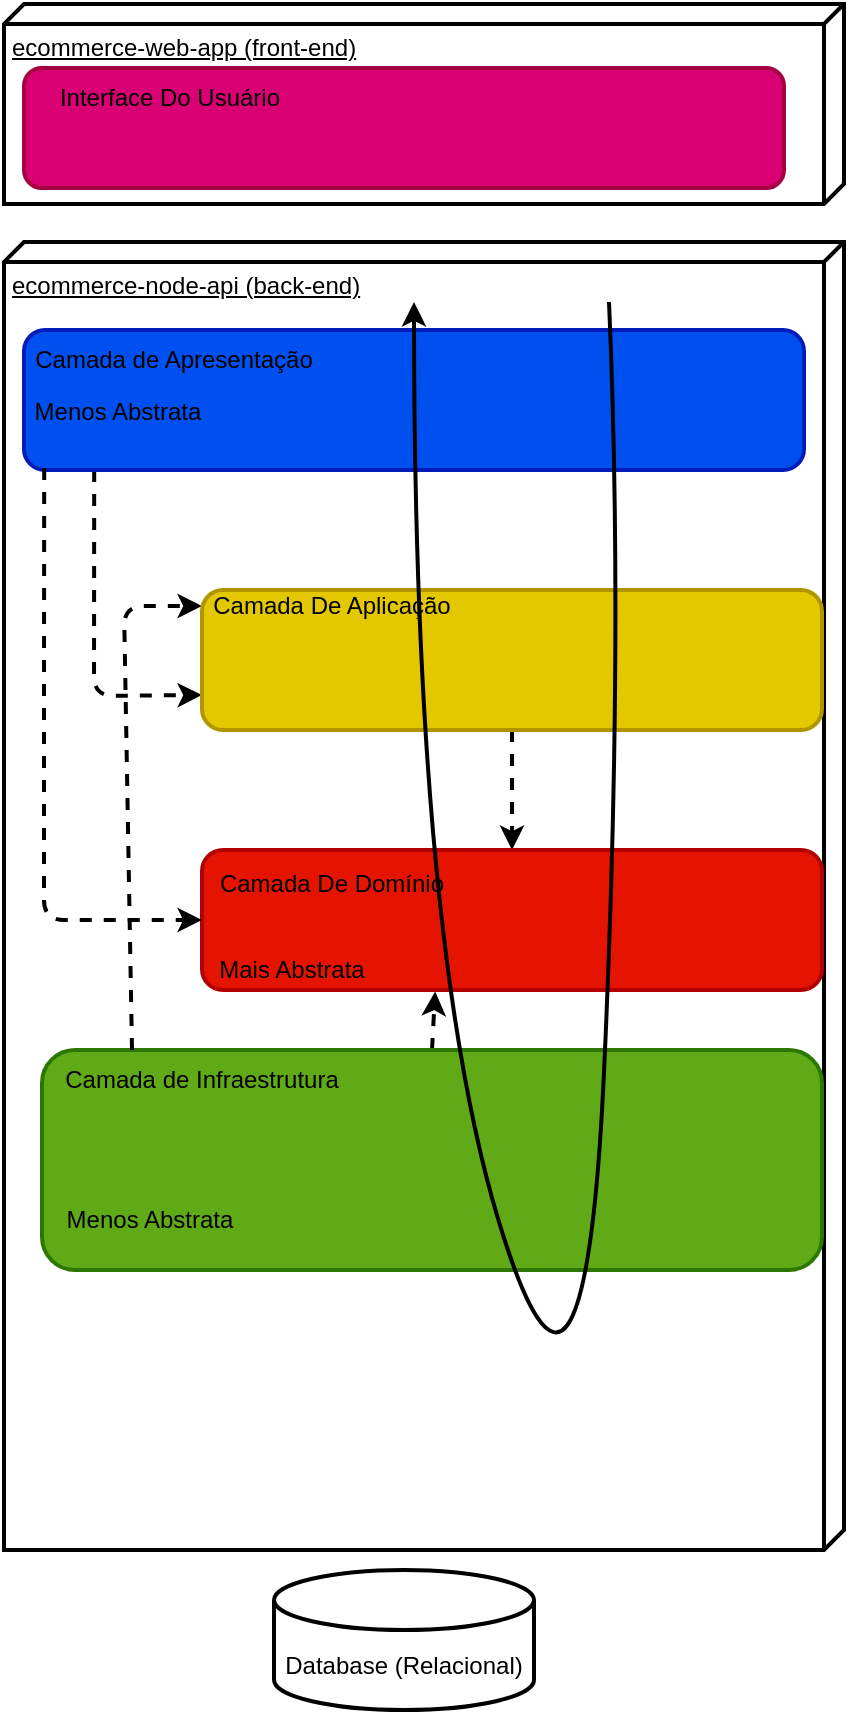 <mxfile>
    <diagram id="ddDUZ0oviB58H6_pVTwg" name="Arquitetura em camadas">
        <mxGraphModel dx="1132" dy="708" grid="1" gridSize="10" guides="1" tooltips="1" connect="1" arrows="1" fold="1" page="1" pageScale="1" pageWidth="850" pageHeight="1100" math="0" shadow="0">
            <root>
                <mxCell id="0"/>
                <mxCell id="1" parent="0"/>
                <mxCell id="2" value="ecommerce-node-api (back-end)" style="verticalAlign=top;align=left;spacingTop=8;spacingLeft=2;spacingRight=12;shape=cube;size=10;direction=south;fontStyle=4;html=1;strokeWidth=2;" parent="1" vertex="1">
                    <mxGeometry x="100" y="176" width="420" height="654" as="geometry"/>
                </mxCell>
                <mxCell id="4" value="ecommerce-web-app (front-end)" style="verticalAlign=top;align=left;spacingTop=8;spacingLeft=2;spacingRight=12;shape=cube;size=10;direction=south;fontStyle=4;html=1;strokeWidth=2;" parent="1" vertex="1">
                    <mxGeometry x="100" y="57" width="420" height="100" as="geometry"/>
                </mxCell>
                <mxCell id="5" value="Database (Relacional)" style="shape=cylinder3;whiteSpace=wrap;html=1;boundedLbl=1;backgroundOutline=1;size=15;strokeWidth=2;" parent="1" vertex="1">
                    <mxGeometry x="235" y="840" width="130" height="70" as="geometry"/>
                </mxCell>
                <mxCell id="43" style="edgeStyle=none;html=1;exitX=0.09;exitY=1;exitDx=0;exitDy=0;exitPerimeter=0;entryX=0;entryY=0.75;entryDx=0;entryDy=0;dashed=1;strokeWidth=2;" parent="1" source="8" target="32" edge="1">
                    <mxGeometry relative="1" as="geometry">
                        <Array as="points">
                            <mxPoint x="145" y="403"/>
                        </Array>
                    </mxGeometry>
                </mxCell>
                <mxCell id="8" value="" style="rounded=1;whiteSpace=wrap;html=1;strokeWidth=2;fillColor=#0050ef;fontColor=#ffffff;strokeColor=#001DBC;points=[[0,0,0,0,0],[0,0.26,0,0,0],[0,0.5,0,0,0],[0,0.74,0,0,0],[0.01,0.96,0,0,0],[0.08,1,0,0,0],[0.09,0,0,0,0],[0.25,0,0,0,0],[0.5,0,0,0,0],[0.75,0,0,0,0],[0.75,1,0,0,0],[1,0,0,0,0],[1,0.26,0,0,0],[1,0.5,0,0,0],[1,0.76,0,0,0],[1,1,0,0,0]];" parent="1" vertex="1">
                    <mxGeometry x="110" y="220" width="390" height="70" as="geometry"/>
                </mxCell>
                <mxCell id="46" style="edgeStyle=none;html=1;exitX=0.5;exitY=0;exitDx=0;exitDy=0;exitPerimeter=0;entryX=0.376;entryY=1.01;entryDx=0;entryDy=0;entryPerimeter=0;dashed=1;strokeWidth=2;" parent="1" source="9" target="35" edge="1">
                    <mxGeometry relative="1" as="geometry"/>
                </mxCell>
                <mxCell id="9" value="" style="rounded=1;whiteSpace=wrap;html=1;strokeWidth=2;fillColor=#60a917;fontColor=#ffffff;strokeColor=#2D7600;points=[[0,0,0,0,0],[0,0.25,0,0,0],[0,0.5,0,0,0],[0,0.75,0,0,0],[0,1,0,0,0],[0.04,0,0,0,-3],[0.25,1,0,0,0],[0.5,0,0,0,0],[0.5,1,0,0,0],[0.75,0,0,0,0],[0.75,1,0,0,0],[1,0,0,0,0],[1,0.25,0,0,0],[1,0.5,0,0,0],[1,0.75,0,0,0],[1,1,0,0,0]];" parent="1" vertex="1">
                    <mxGeometry x="119" y="580" width="390" height="110" as="geometry"/>
                </mxCell>
                <mxCell id="10" value="" style="rounded=1;whiteSpace=wrap;html=1;strokeWidth=2;fillColor=#d80073;fontColor=#ffffff;strokeColor=#A50040;" parent="1" vertex="1">
                    <mxGeometry x="110" y="89" width="380" height="60" as="geometry"/>
                </mxCell>
                <mxCell id="14" value="Interface Do Usuário" style="text;html=1;strokeColor=none;fillColor=none;align=center;verticalAlign=middle;whiteSpace=wrap;rounded=0;strokeWidth=2;" parent="1" vertex="1">
                    <mxGeometry x="108" y="89" width="150" height="30" as="geometry"/>
                </mxCell>
                <mxCell id="15" value="Camada de Apresentação" style="text;html=1;strokeColor=none;fillColor=none;align=center;verticalAlign=middle;whiteSpace=wrap;rounded=0;strokeWidth=2;" parent="1" vertex="1">
                    <mxGeometry x="110" y="220" width="150" height="30" as="geometry"/>
                </mxCell>
                <mxCell id="45" style="edgeStyle=none;html=1;exitX=0.25;exitY=0;exitDx=0;exitDy=0;entryX=0;entryY=0.5;entryDx=0;entryDy=0;dashed=1;strokeWidth=2;" parent="1" source="18" target="33" edge="1">
                    <mxGeometry relative="1" as="geometry">
                        <Array as="points">
                            <mxPoint x="160" y="358"/>
                        </Array>
                    </mxGeometry>
                </mxCell>
                <mxCell id="18" value="Camada de Infraestrutura" style="text;html=1;strokeColor=none;fillColor=none;align=center;verticalAlign=middle;whiteSpace=wrap;rounded=0;strokeWidth=2;" parent="1" vertex="1">
                    <mxGeometry x="129" y="580" width="140" height="30" as="geometry"/>
                </mxCell>
                <mxCell id="44" style="edgeStyle=none;html=1;dashed=1;strokeWidth=2;entryX=0.5;entryY=0;entryDx=0;entryDy=0;" parent="1" source="32" target="35" edge="1">
                    <mxGeometry relative="1" as="geometry">
                        <mxPoint x="354" y="460" as="targetPoint"/>
                    </mxGeometry>
                </mxCell>
                <mxCell id="32" value="" style="rounded=1;whiteSpace=wrap;html=1;strokeWidth=2;fillColor=#e3c800;fontColor=#000000;strokeColor=#B09500;" parent="1" vertex="1">
                    <mxGeometry x="199" y="350" width="310" height="70" as="geometry"/>
                </mxCell>
                <mxCell id="33" value="Camada De Aplicação" style="text;html=1;strokeColor=none;fillColor=none;align=center;verticalAlign=middle;whiteSpace=wrap;rounded=0;" parent="1" vertex="1">
                    <mxGeometry x="199" y="343" width="130" height="30" as="geometry"/>
                </mxCell>
                <mxCell id="35" value="" style="rounded=1;whiteSpace=wrap;html=1;strokeWidth=2;fillColor=#e51400;fontColor=#ffffff;strokeColor=#B20000;" parent="1" vertex="1">
                    <mxGeometry x="199" y="480" width="310" height="70" as="geometry"/>
                </mxCell>
                <mxCell id="36" value="Camada De Domínio" style="text;html=1;strokeColor=none;fillColor=none;align=center;verticalAlign=middle;whiteSpace=wrap;rounded=0;" parent="1" vertex="1">
                    <mxGeometry x="205" y="482" width="118" height="30" as="geometry"/>
                </mxCell>
                <mxCell id="37" value="Mais Abstrata" style="text;html=1;strokeColor=none;fillColor=none;align=center;verticalAlign=middle;whiteSpace=wrap;rounded=0;" parent="1" vertex="1">
                    <mxGeometry x="206" y="525" width="76" height="30" as="geometry"/>
                </mxCell>
                <mxCell id="38" value="Menos Abstrata" style="text;html=1;strokeColor=none;fillColor=none;align=center;verticalAlign=middle;whiteSpace=wrap;rounded=0;" parent="1" vertex="1">
                    <mxGeometry x="128" y="650" width="90" height="30" as="geometry"/>
                </mxCell>
                <mxCell id="39" value="Menos Abstrata" style="text;html=1;strokeColor=none;fillColor=none;align=center;verticalAlign=middle;whiteSpace=wrap;rounded=0;" parent="1" vertex="1">
                    <mxGeometry x="112" y="246" width="90" height="30" as="geometry"/>
                </mxCell>
                <mxCell id="47" value="" style="curved=1;endArrow=classic;html=1;strokeWidth=2;exitX=0.75;exitY=0;exitDx=0;exitDy=0;exitPerimeter=0;entryX=0.5;entryY=0;entryDx=0;entryDy=0;entryPerimeter=0;" parent="1" edge="1">
                    <mxGeometry width="50" height="50" relative="1" as="geometry">
                        <mxPoint x="402.5" y="206" as="sourcePoint"/>
                        <mxPoint x="305" y="206" as="targetPoint"/>
                        <Array as="points">
                            <mxPoint x="410" y="376"/>
                            <mxPoint x="390" y="806"/>
                            <mxPoint x="305" y="526"/>
                        </Array>
                    </mxGeometry>
                </mxCell>
                <mxCell id="50" style="edgeStyle=none;html=1;exitX=0.09;exitY=1;exitDx=0;exitDy=0;exitPerimeter=0;entryX=0;entryY=0.5;entryDx=0;entryDy=0;dashed=1;strokeWidth=2;" parent="1" target="35" edge="1">
                    <mxGeometry relative="1" as="geometry">
                        <mxPoint x="120.1" y="289" as="sourcePoint"/>
                        <mxPoint x="174" y="401.5" as="targetPoint"/>
                        <Array as="points">
                            <mxPoint x="120" y="402"/>
                            <mxPoint x="120" y="515"/>
                        </Array>
                    </mxGeometry>
                </mxCell>
            </root>
        </mxGraphModel>
    </diagram>
    <diagram name="Arquitetura em Hexagonal" id="o11fhxP_GC8ciULLZor4">
        <mxGraphModel dx="1415" dy="885" grid="1" gridSize="10" guides="1" tooltips="1" connect="1" arrows="1" fold="1" page="1" pageScale="1" pageWidth="850" pageHeight="1100" math="0" shadow="0">
            <root>
                <mxCell id="tC848CAqKd5zq7unI5WD-0"/>
                <mxCell id="tC848CAqKd5zq7unI5WD-1" parent="tC848CAqKd5zq7unI5WD-0"/>
                <mxCell id="tC848CAqKd5zq7unI5WD-2" value="ecommerce-node-api (back-end)" style="verticalAlign=top;align=left;spacingTop=8;spacingLeft=2;spacingRight=12;shape=cube;size=10;direction=south;fontStyle=4;html=1;strokeWidth=2;" vertex="1" parent="tC848CAqKd5zq7unI5WD-1">
                    <mxGeometry x="100" y="176" width="420" height="654" as="geometry"/>
                </mxCell>
                <mxCell id="tC848CAqKd5zq7unI5WD-3" value="ecommerce-web-app (front-end)" style="verticalAlign=top;align=left;spacingTop=8;spacingLeft=2;spacingRight=12;shape=cube;size=10;direction=south;fontStyle=4;html=1;strokeWidth=2;" vertex="1" parent="tC848CAqKd5zq7unI5WD-1">
                    <mxGeometry x="100" y="57" width="420" height="100" as="geometry"/>
                </mxCell>
                <mxCell id="tC848CAqKd5zq7unI5WD-4" value="Database (Relacional)" style="shape=cylinder3;whiteSpace=wrap;html=1;boundedLbl=1;backgroundOutline=1;size=15;strokeWidth=2;" vertex="1" parent="tC848CAqKd5zq7unI5WD-1">
                    <mxGeometry x="235" y="840" width="130" height="70" as="geometry"/>
                </mxCell>
                <mxCell id="tC848CAqKd5zq7unI5WD-5" style="edgeStyle=none;html=1;exitX=0.09;exitY=1;exitDx=0;exitDy=0;exitPerimeter=0;entryX=0;entryY=0.75;entryDx=0;entryDy=0;dashed=1;strokeWidth=2;" edge="1" parent="tC848CAqKd5zq7unI5WD-1" source="tC848CAqKd5zq7unI5WD-6" target="tC848CAqKd5zq7unI5WD-15">
                    <mxGeometry relative="1" as="geometry">
                        <Array as="points">
                            <mxPoint x="145" y="403"/>
                        </Array>
                    </mxGeometry>
                </mxCell>
                <mxCell id="tC848CAqKd5zq7unI5WD-6" value="" style="rounded=1;whiteSpace=wrap;html=1;strokeWidth=2;fillColor=#0050ef;fontColor=#ffffff;strokeColor=#001DBC;points=[[0,0,0,0,0],[0,0.26,0,0,0],[0,0.5,0,0,0],[0,0.74,0,0,0],[0.01,0.96,0,0,0],[0.08,1,0,0,0],[0.09,0,0,0,0],[0.25,0,0,0,0],[0.5,0,0,0,0],[0.75,0,0,0,0],[0.75,1,0,0,0],[1,0,0,0,0],[1,0.26,0,0,0],[1,0.5,0,0,0],[1,0.76,0,0,0],[1,1,0,0,0]];" vertex="1" parent="tC848CAqKd5zq7unI5WD-1">
                    <mxGeometry x="110" y="220" width="390" height="70" as="geometry"/>
                </mxCell>
                <mxCell id="tC848CAqKd5zq7unI5WD-7" style="edgeStyle=none;html=1;exitX=0.5;exitY=0;exitDx=0;exitDy=0;exitPerimeter=0;entryX=0.376;entryY=1.01;entryDx=0;entryDy=0;entryPerimeter=0;dashed=1;strokeWidth=2;" edge="1" parent="tC848CAqKd5zq7unI5WD-1" source="tC848CAqKd5zq7unI5WD-8" target="tC848CAqKd5zq7unI5WD-17">
                    <mxGeometry relative="1" as="geometry"/>
                </mxCell>
                <mxCell id="tC848CAqKd5zq7unI5WD-8" value="" style="rounded=1;whiteSpace=wrap;html=1;strokeWidth=2;fillColor=#60a917;fontColor=#ffffff;strokeColor=#2D7600;points=[[0,0,0,0,0],[0,0.25,0,0,0],[0,0.5,0,0,0],[0,0.75,0,0,0],[0,1,0,0,0],[0.04,0,0,0,-3],[0.25,1,0,0,0],[0.5,0,0,0,0],[0.5,1,0,0,0],[0.75,0,0,0,0],[0.75,1,0,0,0],[1,0,0,0,0],[1,0.25,0,0,0],[1,0.5,0,0,0],[1,0.75,0,0,0],[1,1,0,0,0]];" vertex="1" parent="tC848CAqKd5zq7unI5WD-1">
                    <mxGeometry x="119" y="580" width="390" height="110" as="geometry"/>
                </mxCell>
                <mxCell id="tC848CAqKd5zq7unI5WD-9" value="" style="rounded=1;whiteSpace=wrap;html=1;strokeWidth=2;fillColor=#d80073;fontColor=#ffffff;strokeColor=#A50040;" vertex="1" parent="tC848CAqKd5zq7unI5WD-1">
                    <mxGeometry x="110" y="89" width="380" height="60" as="geometry"/>
                </mxCell>
                <mxCell id="tC848CAqKd5zq7unI5WD-10" value="Interface Do Usuário" style="text;html=1;strokeColor=none;fillColor=none;align=center;verticalAlign=middle;whiteSpace=wrap;rounded=0;strokeWidth=2;" vertex="1" parent="tC848CAqKd5zq7unI5WD-1">
                    <mxGeometry x="108" y="89" width="150" height="30" as="geometry"/>
                </mxCell>
                <mxCell id="tC848CAqKd5zq7unI5WD-11" value="Camada de Apresentação" style="text;html=1;strokeColor=none;fillColor=none;align=center;verticalAlign=middle;whiteSpace=wrap;rounded=0;strokeWidth=2;" vertex="1" parent="tC848CAqKd5zq7unI5WD-1">
                    <mxGeometry x="110" y="220" width="150" height="30" as="geometry"/>
                </mxCell>
                <mxCell id="tC848CAqKd5zq7unI5WD-12" style="edgeStyle=none;html=1;exitX=0.25;exitY=0;exitDx=0;exitDy=0;entryX=0;entryY=0.5;entryDx=0;entryDy=0;dashed=1;strokeWidth=2;" edge="1" parent="tC848CAqKd5zq7unI5WD-1" source="tC848CAqKd5zq7unI5WD-13" target="tC848CAqKd5zq7unI5WD-16">
                    <mxGeometry relative="1" as="geometry">
                        <Array as="points">
                            <mxPoint x="160" y="358"/>
                        </Array>
                    </mxGeometry>
                </mxCell>
                <mxCell id="tC848CAqKd5zq7unI5WD-13" value="Camada de Infraestrutura" style="text;html=1;strokeColor=none;fillColor=none;align=center;verticalAlign=middle;whiteSpace=wrap;rounded=0;strokeWidth=2;" vertex="1" parent="tC848CAqKd5zq7unI5WD-1">
                    <mxGeometry x="129" y="580" width="140" height="30" as="geometry"/>
                </mxCell>
                <mxCell id="tC848CAqKd5zq7unI5WD-14" style="edgeStyle=none;html=1;dashed=1;strokeWidth=2;entryX=0.5;entryY=0;entryDx=0;entryDy=0;" edge="1" parent="tC848CAqKd5zq7unI5WD-1" source="tC848CAqKd5zq7unI5WD-15" target="tC848CAqKd5zq7unI5WD-17">
                    <mxGeometry relative="1" as="geometry">
                        <mxPoint x="354" y="460" as="targetPoint"/>
                    </mxGeometry>
                </mxCell>
                <mxCell id="tC848CAqKd5zq7unI5WD-15" value="" style="rounded=1;whiteSpace=wrap;html=1;strokeWidth=2;fillColor=#e3c800;fontColor=#000000;strokeColor=#B09500;" vertex="1" parent="tC848CAqKd5zq7unI5WD-1">
                    <mxGeometry x="199" y="350" width="310" height="70" as="geometry"/>
                </mxCell>
                <mxCell id="tC848CAqKd5zq7unI5WD-16" value="Camada De Aplicação" style="text;html=1;strokeColor=none;fillColor=none;align=center;verticalAlign=middle;whiteSpace=wrap;rounded=0;" vertex="1" parent="tC848CAqKd5zq7unI5WD-1">
                    <mxGeometry x="199" y="343" width="130" height="30" as="geometry"/>
                </mxCell>
                <mxCell id="tC848CAqKd5zq7unI5WD-17" value="" style="rounded=1;whiteSpace=wrap;html=1;strokeWidth=2;fillColor=#e51400;fontColor=#ffffff;strokeColor=#B20000;" vertex="1" parent="tC848CAqKd5zq7unI5WD-1">
                    <mxGeometry x="199" y="480" width="310" height="70" as="geometry"/>
                </mxCell>
                <mxCell id="tC848CAqKd5zq7unI5WD-18" value="Camada De Domínio" style="text;html=1;strokeColor=none;fillColor=none;align=center;verticalAlign=middle;whiteSpace=wrap;rounded=0;" vertex="1" parent="tC848CAqKd5zq7unI5WD-1">
                    <mxGeometry x="205" y="482" width="118" height="30" as="geometry"/>
                </mxCell>
                <mxCell id="tC848CAqKd5zq7unI5WD-19" value="Mais Abstrata" style="text;html=1;strokeColor=none;fillColor=none;align=center;verticalAlign=middle;whiteSpace=wrap;rounded=0;" vertex="1" parent="tC848CAqKd5zq7unI5WD-1">
                    <mxGeometry x="206" y="525" width="76" height="30" as="geometry"/>
                </mxCell>
                <mxCell id="tC848CAqKd5zq7unI5WD-20" value="Menos Abstrata" style="text;html=1;strokeColor=none;fillColor=none;align=center;verticalAlign=middle;whiteSpace=wrap;rounded=0;" vertex="1" parent="tC848CAqKd5zq7unI5WD-1">
                    <mxGeometry x="128" y="650" width="90" height="30" as="geometry"/>
                </mxCell>
                <mxCell id="tC848CAqKd5zq7unI5WD-21" value="Menos Abstrata" style="text;html=1;strokeColor=none;fillColor=none;align=center;verticalAlign=middle;whiteSpace=wrap;rounded=0;" vertex="1" parent="tC848CAqKd5zq7unI5WD-1">
                    <mxGeometry x="112" y="246" width="90" height="30" as="geometry"/>
                </mxCell>
                <mxCell id="tC848CAqKd5zq7unI5WD-22" value="" style="curved=1;endArrow=classic;html=1;strokeWidth=2;exitX=0.75;exitY=0;exitDx=0;exitDy=0;exitPerimeter=0;entryX=0.5;entryY=0;entryDx=0;entryDy=0;entryPerimeter=0;" edge="1" parent="tC848CAqKd5zq7unI5WD-1">
                    <mxGeometry width="50" height="50" relative="1" as="geometry">
                        <mxPoint x="402.5" y="206" as="sourcePoint"/>
                        <mxPoint x="305" y="206" as="targetPoint"/>
                        <Array as="points">
                            <mxPoint x="410" y="376"/>
                            <mxPoint x="390" y="806"/>
                            <mxPoint x="305" y="526"/>
                        </Array>
                    </mxGeometry>
                </mxCell>
                <mxCell id="tC848CAqKd5zq7unI5WD-23" style="edgeStyle=none;html=1;exitX=0.09;exitY=1;exitDx=0;exitDy=0;exitPerimeter=0;entryX=0;entryY=0.5;entryDx=0;entryDy=0;dashed=1;strokeWidth=2;" edge="1" parent="tC848CAqKd5zq7unI5WD-1" target="tC848CAqKd5zq7unI5WD-17">
                    <mxGeometry relative="1" as="geometry">
                        <mxPoint x="120.1" y="289" as="sourcePoint"/>
                        <mxPoint x="174" y="401.5" as="targetPoint"/>
                        <Array as="points">
                            <mxPoint x="120" y="402"/>
                            <mxPoint x="120" y="515"/>
                        </Array>
                    </mxGeometry>
                </mxCell>
            </root>
        </mxGraphModel>
    </diagram>
</mxfile>
